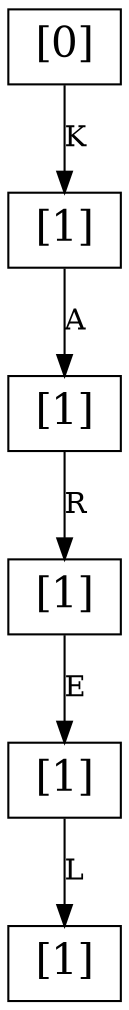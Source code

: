 digraph g{
node[shape=record, fontsize=20]
1[label="[0]"]
1->2[label="K"]
2[label="[1]"]
2[label="[1]"]
2->3[label="A"]
3[label="[1]"]
3[label="[1]"]
3->4[label="R"]
4[label="[1]"]
4[label="[1]"]
4->5[label="E"]
5[label="[1]"]
5[label="[1]"]
5->6[label="L"]
6[label="[1]"]
}
